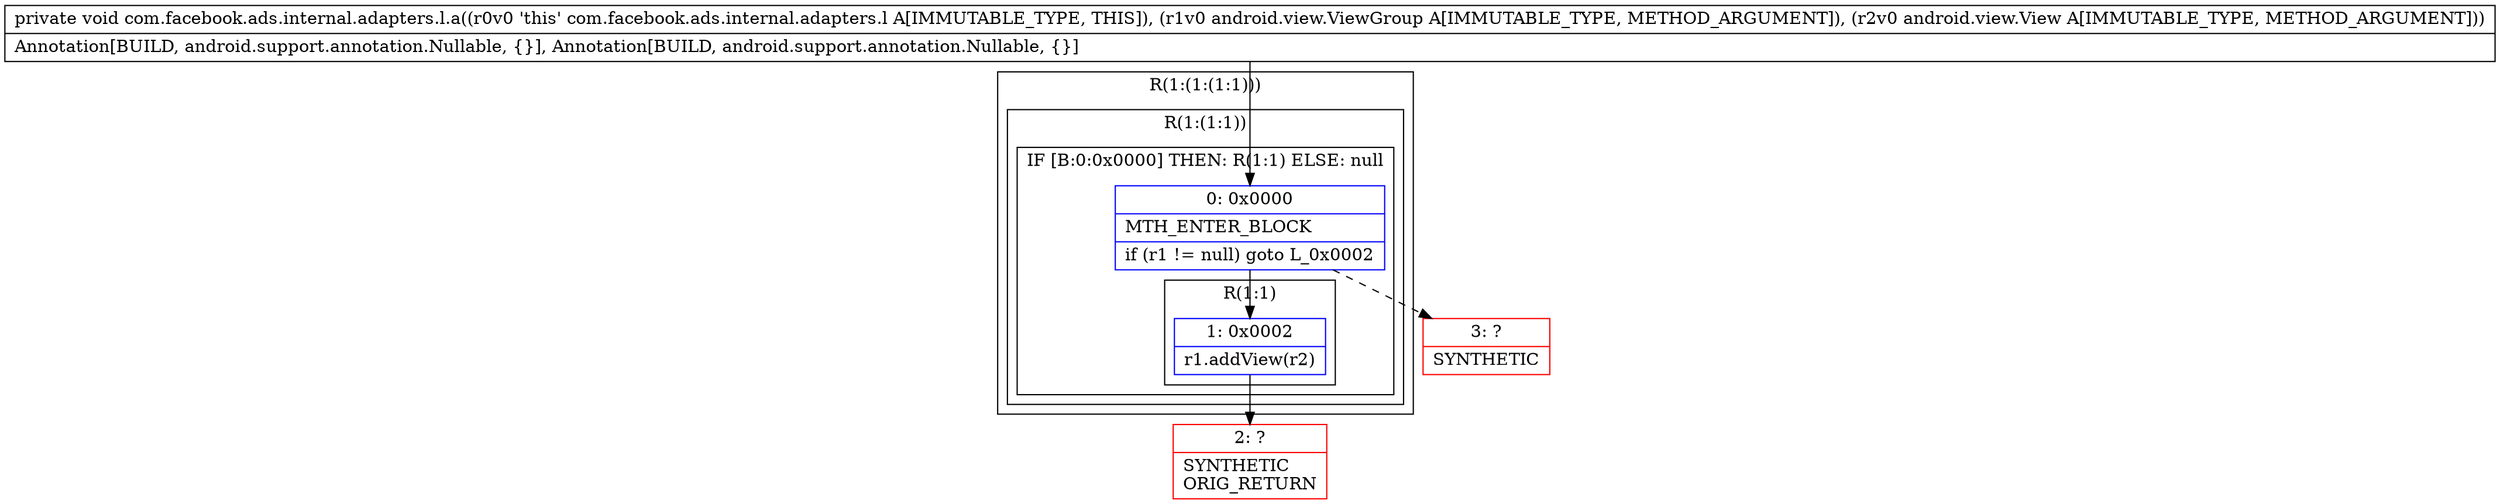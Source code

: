digraph "CFG forcom.facebook.ads.internal.adapters.l.a(Landroid\/view\/ViewGroup;Landroid\/view\/View;)V" {
subgraph cluster_Region_1467001142 {
label = "R(1:(1:(1:1)))";
node [shape=record,color=blue];
subgraph cluster_Region_1476068187 {
label = "R(1:(1:1))";
node [shape=record,color=blue];
subgraph cluster_IfRegion_291277240 {
label = "IF [B:0:0x0000] THEN: R(1:1) ELSE: null";
node [shape=record,color=blue];
Node_0 [shape=record,label="{0\:\ 0x0000|MTH_ENTER_BLOCK\l|if (r1 != null) goto L_0x0002\l}"];
subgraph cluster_Region_1716630975 {
label = "R(1:1)";
node [shape=record,color=blue];
Node_1 [shape=record,label="{1\:\ 0x0002|r1.addView(r2)\l}"];
}
}
}
}
Node_2 [shape=record,color=red,label="{2\:\ ?|SYNTHETIC\lORIG_RETURN\l}"];
Node_3 [shape=record,color=red,label="{3\:\ ?|SYNTHETIC\l}"];
MethodNode[shape=record,label="{private void com.facebook.ads.internal.adapters.l.a((r0v0 'this' com.facebook.ads.internal.adapters.l A[IMMUTABLE_TYPE, THIS]), (r1v0 android.view.ViewGroup A[IMMUTABLE_TYPE, METHOD_ARGUMENT]), (r2v0 android.view.View A[IMMUTABLE_TYPE, METHOD_ARGUMENT]))  | Annotation[BUILD, android.support.annotation.Nullable, \{\}], Annotation[BUILD, android.support.annotation.Nullable, \{\}]\l}"];
MethodNode -> Node_0;
Node_0 -> Node_1;
Node_0 -> Node_3[style=dashed];
Node_1 -> Node_2;
}

